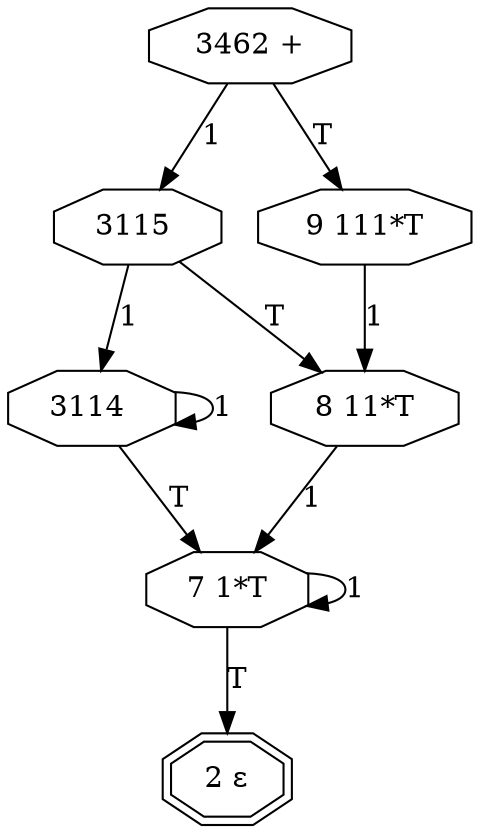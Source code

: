 digraph g
{
graph [ splines = false ] 
3462 [shape=octagon label="3462 +"]
3462 -> 3115 [label=1] 
3462 -> 9 [label=T] 
3115 [shape=octagon label="3115 "]
3115 -> 3114 [label=1] 
3115 -> 8 [label=T] 
9 [shape=octagon label="9 111*T"]
9 -> 8 [label=1] 
3114 [shape=octagon label="3114 "]
3114 -> 3114 [label=1] 
3114 -> 7 [label=T] 
8 [shape=octagon label="8 11*T"]
8 -> 7 [label=1] 
7 [shape=octagon label="7 1*T"]
7 -> 7 [label=1] 
7 -> 2 [label=T] 
2 [shape=doubleoctagon label="2 &#949;"]
}
